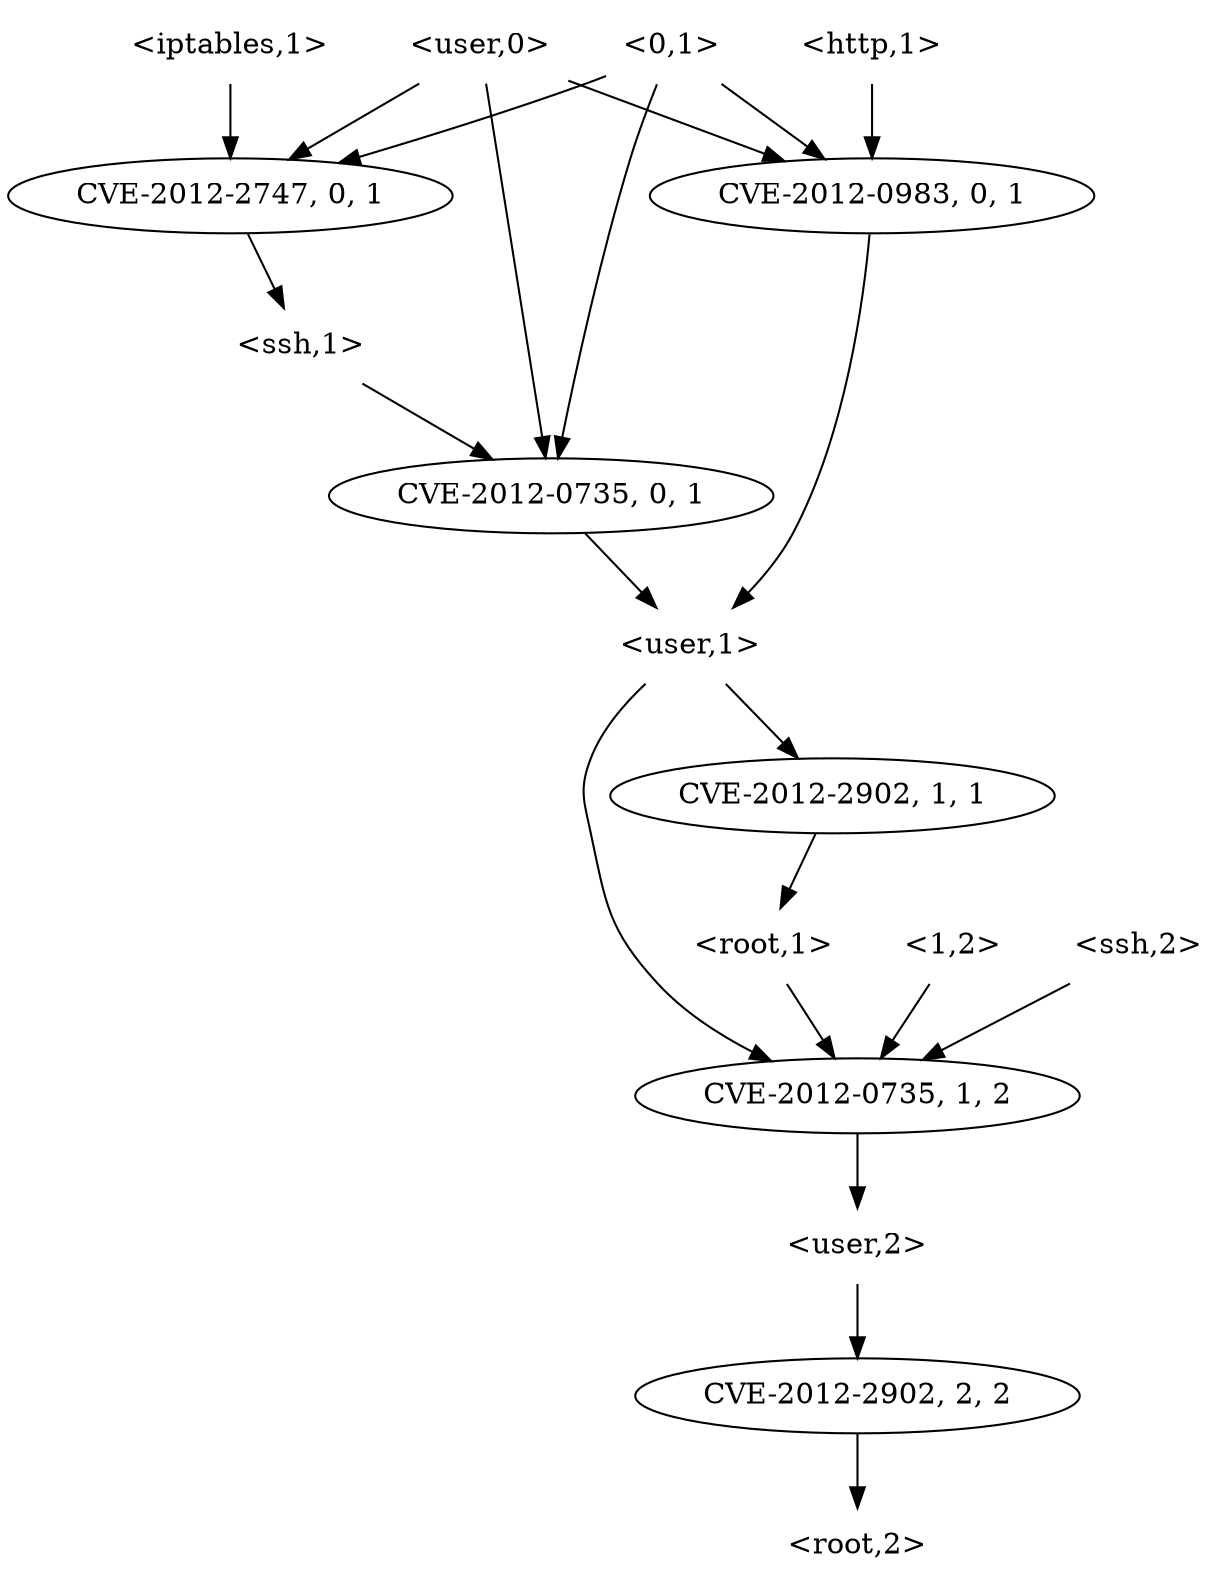 strict digraph {
	graph [bb="0,0,454,756"];
	node [label="\N"];
	"<v_ssh,1,2>"	 [height=0.5,
		label=<CVE-2012-0735, 1, 2>,
		pos="303,234",
		width=2.4499];
	"<user,2>"	 [height=0.5,
		pos="303,162",
		shape=plaintext,
		width=0.91667];
	"<v_ssh,1,2>" -> "<user,2>"	 [pos="e,303,180.1 303,215.7 303,207.98 303,198.71 303,190.11"];
	"<v_root,2,2>"	 [height=0.5,
		label=<CVE-2012-2902, 2, 2>,
		pos="303,90",
		width=2.4499];
	"<user,2>" -> "<v_root,2,2>"	 [pos="e,303,108.1 303,143.7 303,135.98 303,126.71 303,118.11"];
	"<root,2>"	 [height=0.5,
		pos="303,18",
		shape=plaintext,
		width=0.89583];
	"<v_root,2,2>" -> "<root,2>"	 [pos="e,303,36.104 303,71.697 303,63.983 303,54.712 303,46.112"];
	"<user,0>"	 [height=0.5,
		pos="264,738",
		shape=plaintext,
		width=0.91667];
	"<v_iptables,0,1>"	 [height=0.5,
		label=<CVE-2012-2747, 0, 1>,
		pos="88,666",
		width=2.4499];
	"<user,0>" -> "<v_iptables,0,1>"	 [pos="e,126.73,682.23 230.99,723.61 227.96,722.39 224.92,721.17 222,720 193.58,708.63 161.71,696.02 136.19,685.95"];
	"<v_ssh,0,1>"	 [height=0.5,
		label=<CVE-2012-0735, 0, 1>,
		pos="213,522",
		width=2.4499];
	"<user,0>" -> "<v_ssh,0,1>"	 [pos="e,217.11,540.23 259.91,719.85 251.07,682.75 230.11,594.81 219.46,550.1"];
	"<v_http,0,1>"	 [height=0.5,
		label=<CVE-2012-0983, 0, 1>,
		pos="358,666",
		width=2.4499];
	"<user,0>" -> "<v_http,0,1>"	 [pos="e,335.68,683.62 287.24,719.7 299.37,710.66 314.36,699.5 327.42,689.77"];
	"<ssh,1>"	 [height=0.5,
		pos="117,594",
		shape=plaintext,
		width=0.84028];
	"<v_iptables,0,1>" -> "<ssh,1>"	 [pos="e,109.84,612.28 95.02,648.05 98.284,640.18 102.24,630.62 105.9,621.79"];
	"<user,1>"	 [height=0.5,
		pos="271,450",
		shape=plaintext,
		width=0.91667];
	"<v_ssh,0,1>" -> "<user,1>"	 [pos="e,256.69,468.28 227.04,504.05 233.99,495.67 242.52,485.38 250.21,476.1"];
	"<v_http,0,1>" -> "<user,1>"	 [pos="e,285.99,468.15 354.91,647.83 349.03,617.58 334.58,553.35 310,504 305.19,494.34 298.61,484.59 292.23,476.13"];
	"<user,1>" -> "<v_ssh,1,2>"	 [pos="e,267.48,250.71 256.75,431.99 249.28,422.11 240.73,409.06 236,396 219.62,350.74 205.87,330.74 228,288 234.85,274.77 246.69,264.14\
 258.97,255.97"];
	"<v_root,1,1>"	 [height=0.5,
		label=<CVE-2012-2902, 1, 1>,
		pos="333,378",
		width=2.4499];
	"<user,1>" -> "<v_root,1,1>"	 [pos="e,317.85,396.1 286.33,431.7 293.76,423.3 302.82,413.07 310.98,403.86"];
	"<root,1>"	 [height=0.5,
		pos="342,306",
		shape=plaintext,
		width=0.89583];
	"<v_root,1,1>" -> "<root,1>"	 [pos="e,339.8,324.1 335.22,359.7 336.22,351.98 337.41,342.71 338.51,334.11"];
	"<0,1>"	 [height=0.5,
		pos="186,738",
		shape=plaintext,
		width=0.75];
	"<0,1>" -> "<v_http,0,1>"	 [pos="e,317.23,682.04 213.03,723.99 216.05,722.61 219.08,721.26 222,720 250.07,707.92 281.87,695.46 307.66,685.66"];
	"<0,1>" -> "<v_iptables,0,1>"	 [pos="e,111.05,683.47 162.03,719.88 149.17,710.69 133.17,699.26 119.34,689.38"];
	"<0,1>" -> "<v_ssh,0,1>"	 [pos="e,210.83,540.23 188.16,719.85 192.83,682.83 203.89,595.18 209.54,550.39"];
	"<1,2>"	 [height=0.5,
		pos="264,306",
		shape=plaintext,
		width=0.75];
	"<1,2>" -> "<v_ssh,1,2>"	 [pos="e,293.47,252.1 273.64,287.7 278.13,279.64 283.56,269.89 288.52,260.98"];
	"<root,1>" -> "<v_ssh,1,2>"	 [pos="e,312.53,252.1 332.36,287.7 327.87,279.64 322.44,269.89 317.48,260.98"];
	"<http,1>"	 [height=0.5,
		pos="358,738",
		shape=plaintext,
		width=0.89583];
	"<http,1>" -> "<v_http,0,1>"	 [pos="e,358,684.1 358,719.7 358,711.98 358,702.71 358,694.11"];
	"<ssh,1>" -> "<v_ssh,0,1>"	 [pos="e,190.2,539.62 140.73,575.7 153.12,566.66 168.44,555.5 181.77,545.77"];
	"<iptables,1>"	 [height=0.5,
		pos="88,738",
		shape=plaintext,
		width=1.1944];
	"<iptables,1>" -> "<v_iptables,0,1>"	 [pos="e,88,684.1 88,719.7 88,711.98 88,702.71 88,694.11"];
	"<ssh,2>"	 [height=0.5,
		pos="423,306",
		shape=plaintext,
		width=0.84028];
	"<ssh,2>" -> "<v_ssh,1,2>"	 [pos="e,330.82,251.23 393.64,287.88 377.34,278.36 356.9,266.44 339.56,256.33"];
}
